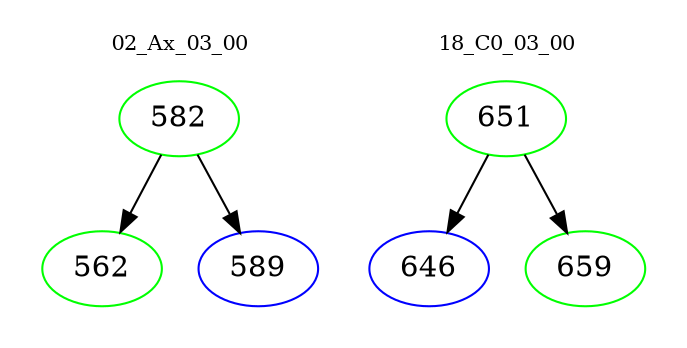digraph{
subgraph cluster_0 {
color = white
label = "02_Ax_03_00";
fontsize=10;
T0_582 [label="582", color="green"]
T0_582 -> T0_562 [color="black"]
T0_562 [label="562", color="green"]
T0_582 -> T0_589 [color="black"]
T0_589 [label="589", color="blue"]
}
subgraph cluster_1 {
color = white
label = "18_C0_03_00";
fontsize=10;
T1_651 [label="651", color="green"]
T1_651 -> T1_646 [color="black"]
T1_646 [label="646", color="blue"]
T1_651 -> T1_659 [color="black"]
T1_659 [label="659", color="green"]
}
}
